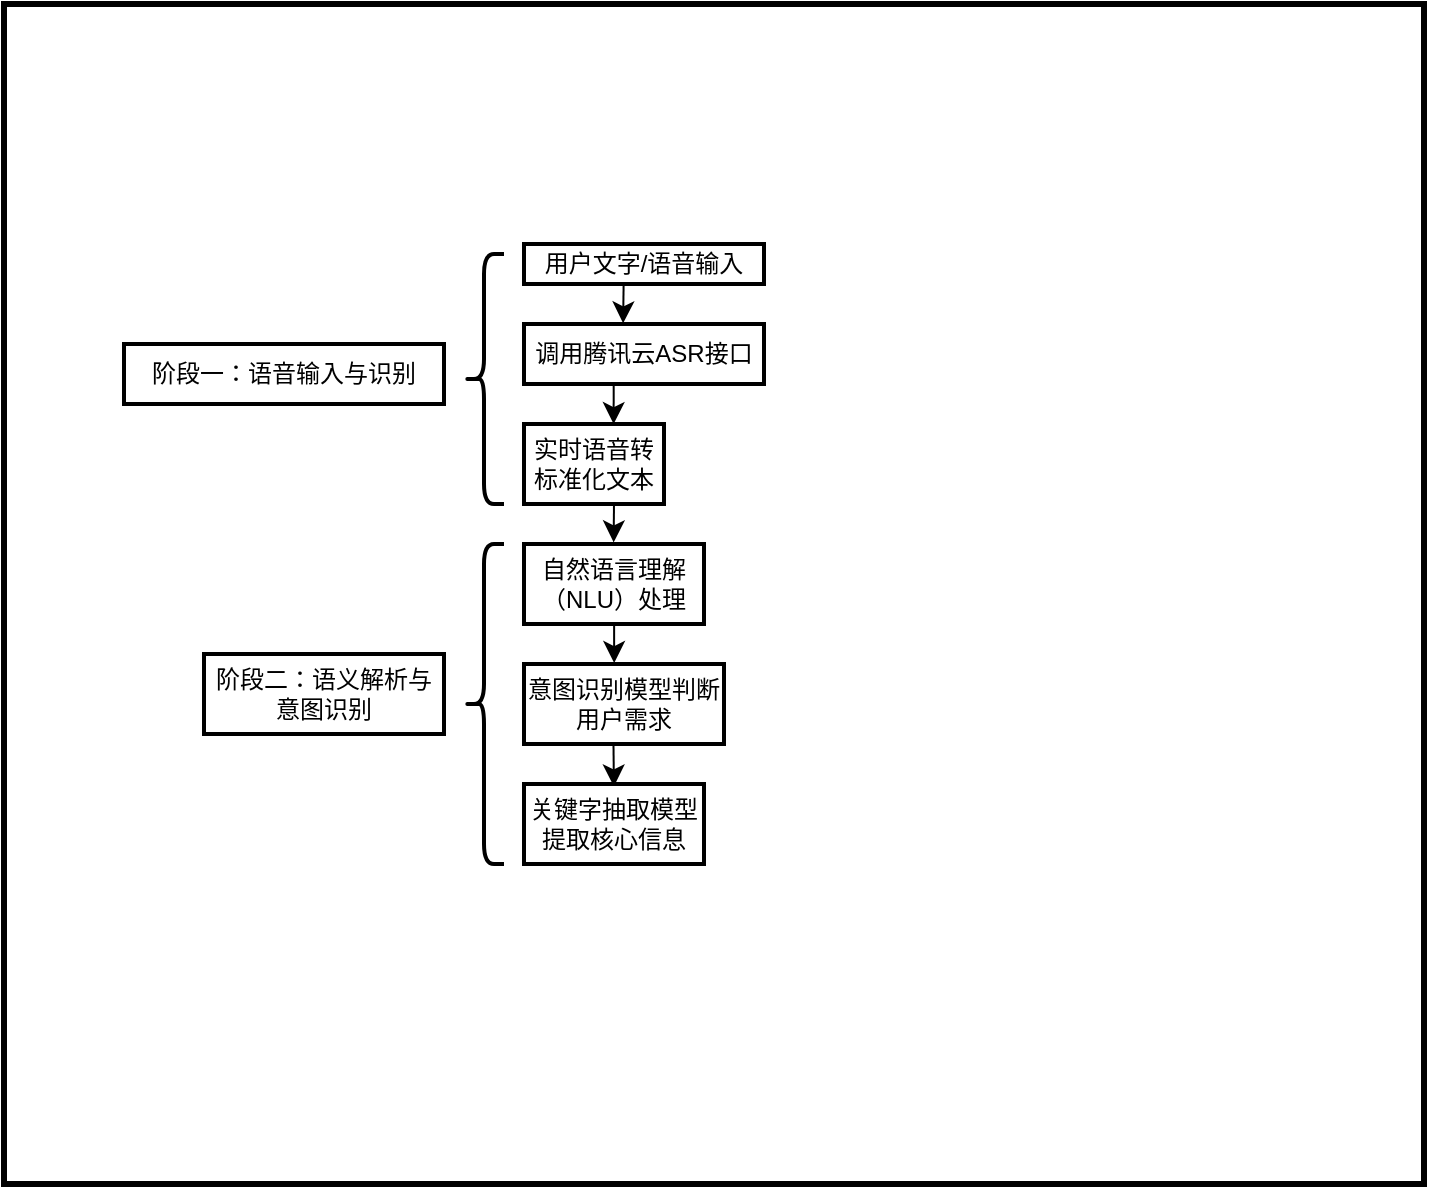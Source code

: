 <mxfile version="27.0.5">
  <diagram name="第 1 页" id="K5ihVL2JLFyC_h7vm4MY">
    <mxGraphModel dx="1932" dy="1467" grid="1" gridSize="10" guides="1" tooltips="1" connect="1" arrows="1" fold="1" page="1" pageScale="1" pageWidth="1169" pageHeight="827" math="0" shadow="0">
      <root>
        <mxCell id="0" />
        <mxCell id="1" parent="0" />
        <mxCell id="6hHOB6_-6UUf0mLMSbDo-1" value="" style="rounded=0;whiteSpace=wrap;html=1;strokeWidth=3;fillColor=none;" vertex="1" parent="1">
          <mxGeometry x="-140" y="-150" width="710" height="590" as="geometry" />
        </mxCell>
        <mxCell id="6hHOB6_-6UUf0mLMSbDo-2" value="阶段一：语音输入与识别" style="rounded=0;whiteSpace=wrap;html=1;strokeWidth=2;" vertex="1" parent="1">
          <mxGeometry x="-80" y="20" width="160" height="30" as="geometry" />
        </mxCell>
        <mxCell id="6hHOB6_-6UUf0mLMSbDo-22" value="" style="edgeStyle=none;curved=1;rounded=0;orthogonalLoop=1;jettySize=auto;html=1;fontFamily=Helvetica;fontSize=12;fontColor=default;startSize=8;endSize=8;entryX=0.451;entryY=-0.012;entryDx=0;entryDy=0;entryPerimeter=0;" edge="1" parent="1" source="6hHOB6_-6UUf0mLMSbDo-5" target="6hHOB6_-6UUf0mLMSbDo-6">
          <mxGeometry relative="1" as="geometry" />
        </mxCell>
        <mxCell id="6hHOB6_-6UUf0mLMSbDo-5" value="自然语言理解（NLU）处理" style="rounded=0;whiteSpace=wrap;html=1;strokeWidth=2;" vertex="1" parent="1">
          <mxGeometry x="120" y="120" width="90" height="40" as="geometry" />
        </mxCell>
        <mxCell id="6hHOB6_-6UUf0mLMSbDo-23" value="" style="edgeStyle=none;curved=1;rounded=0;orthogonalLoop=1;jettySize=auto;html=1;fontFamily=Helvetica;fontSize=12;fontColor=default;startSize=8;endSize=8;entryX=0.56;entryY=0.031;entryDx=0;entryDy=0;entryPerimeter=0;" edge="1" parent="1">
          <mxGeometry relative="1" as="geometry">
            <mxPoint x="164.744" y="220" as="sourcePoint" />
            <mxPoint x="164.95" y="241.24" as="targetPoint" />
          </mxGeometry>
        </mxCell>
        <mxCell id="6hHOB6_-6UUf0mLMSbDo-6" value="意图识别模型判断用户需求" style="rounded=0;whiteSpace=wrap;html=1;strokeWidth=2;" vertex="1" parent="1">
          <mxGeometry x="120" y="180" width="100" height="40" as="geometry" />
        </mxCell>
        <mxCell id="6hHOB6_-6UUf0mLMSbDo-16" value="" style="edgeStyle=none;curved=1;rounded=0;orthogonalLoop=1;jettySize=auto;html=1;fontFamily=Helvetica;fontSize=12;fontColor=default;startSize=8;endSize=8;entryX=0.413;entryY=-0.012;entryDx=0;entryDy=0;entryPerimeter=0;exitX=0.415;exitY=1.048;exitDx=0;exitDy=0;exitPerimeter=0;" edge="1" parent="1" source="6hHOB6_-6UUf0mLMSbDo-7" target="6hHOB6_-6UUf0mLMSbDo-8">
          <mxGeometry relative="1" as="geometry">
            <mxPoint x="165" y="10" as="targetPoint" />
          </mxGeometry>
        </mxCell>
        <mxCell id="6hHOB6_-6UUf0mLMSbDo-7" value="用户文字/语音输入" style="rounded=0;whiteSpace=wrap;html=1;strokeWidth=2;" vertex="1" parent="1">
          <mxGeometry x="120" y="-30" width="120" height="20" as="geometry" />
        </mxCell>
        <mxCell id="6hHOB6_-6UUf0mLMSbDo-17" value="" style="edgeStyle=none;curved=1;rounded=0;orthogonalLoop=1;jettySize=auto;html=1;fontFamily=Helvetica;fontSize=12;fontColor=default;startSize=8;endSize=8;entryX=0.856;entryY=0.001;entryDx=0;entryDy=0;entryPerimeter=0;" edge="1" parent="1">
          <mxGeometry relative="1" as="geometry">
            <mxPoint x="164.856" y="40.0" as="sourcePoint" />
            <mxPoint x="164.81" y="60.04" as="targetPoint" />
          </mxGeometry>
        </mxCell>
        <mxCell id="6hHOB6_-6UUf0mLMSbDo-8" value="调用腾讯云ASR接口" style="rounded=0;whiteSpace=wrap;html=1;strokeWidth=2;" vertex="1" parent="1">
          <mxGeometry x="120" y="10" width="120" height="30" as="geometry" />
        </mxCell>
        <mxCell id="6hHOB6_-6UUf0mLMSbDo-20" value="" style="edgeStyle=none;curved=1;rounded=0;orthogonalLoop=1;jettySize=auto;html=1;fontFamily=Helvetica;fontSize=12;fontColor=default;startSize=8;endSize=8;entryX=0.384;entryY=-0.02;entryDx=0;entryDy=0;entryPerimeter=0;" edge="1" parent="1">
          <mxGeometry relative="1" as="geometry">
            <mxPoint x="165.0" y="100.0" as="sourcePoint" />
            <mxPoint x="164.81" y="119.2" as="targetPoint" />
          </mxGeometry>
        </mxCell>
        <mxCell id="6hHOB6_-6UUf0mLMSbDo-9" value="实时语音转标准化文本" style="rounded=0;whiteSpace=wrap;html=1;strokeWidth=2;" vertex="1" parent="1">
          <mxGeometry x="120" y="60" width="70" height="40" as="geometry" />
        </mxCell>
        <mxCell id="6hHOB6_-6UUf0mLMSbDo-12" value="" style="shape=curlyBracket;whiteSpace=wrap;html=1;rounded=1;labelPosition=left;verticalLabelPosition=middle;align=right;verticalAlign=middle;strokeWidth=2;" vertex="1" parent="1">
          <mxGeometry x="90" y="-25" width="20" height="125" as="geometry" />
        </mxCell>
        <mxCell id="6hHOB6_-6UUf0mLMSbDo-13" value="关键字抽取模型提取核心信息" style="rounded=0;whiteSpace=wrap;html=1;strokeWidth=2;" vertex="1" parent="1">
          <mxGeometry x="120" y="240" width="90" height="40" as="geometry" />
        </mxCell>
        <mxCell id="6hHOB6_-6UUf0mLMSbDo-14" value="阶段二：语义解析与意图识别" style="rounded=0;whiteSpace=wrap;html=1;strokeWidth=2;" vertex="1" parent="1">
          <mxGeometry x="-40" y="175" width="120" height="40" as="geometry" />
        </mxCell>
        <mxCell id="6hHOB6_-6UUf0mLMSbDo-15" value="" style="shape=curlyBracket;whiteSpace=wrap;html=1;rounded=1;labelPosition=left;verticalLabelPosition=middle;align=right;verticalAlign=middle;strokeWidth=2;" vertex="1" parent="1">
          <mxGeometry x="90" y="120" width="20" height="160" as="geometry" />
        </mxCell>
      </root>
    </mxGraphModel>
  </diagram>
</mxfile>
